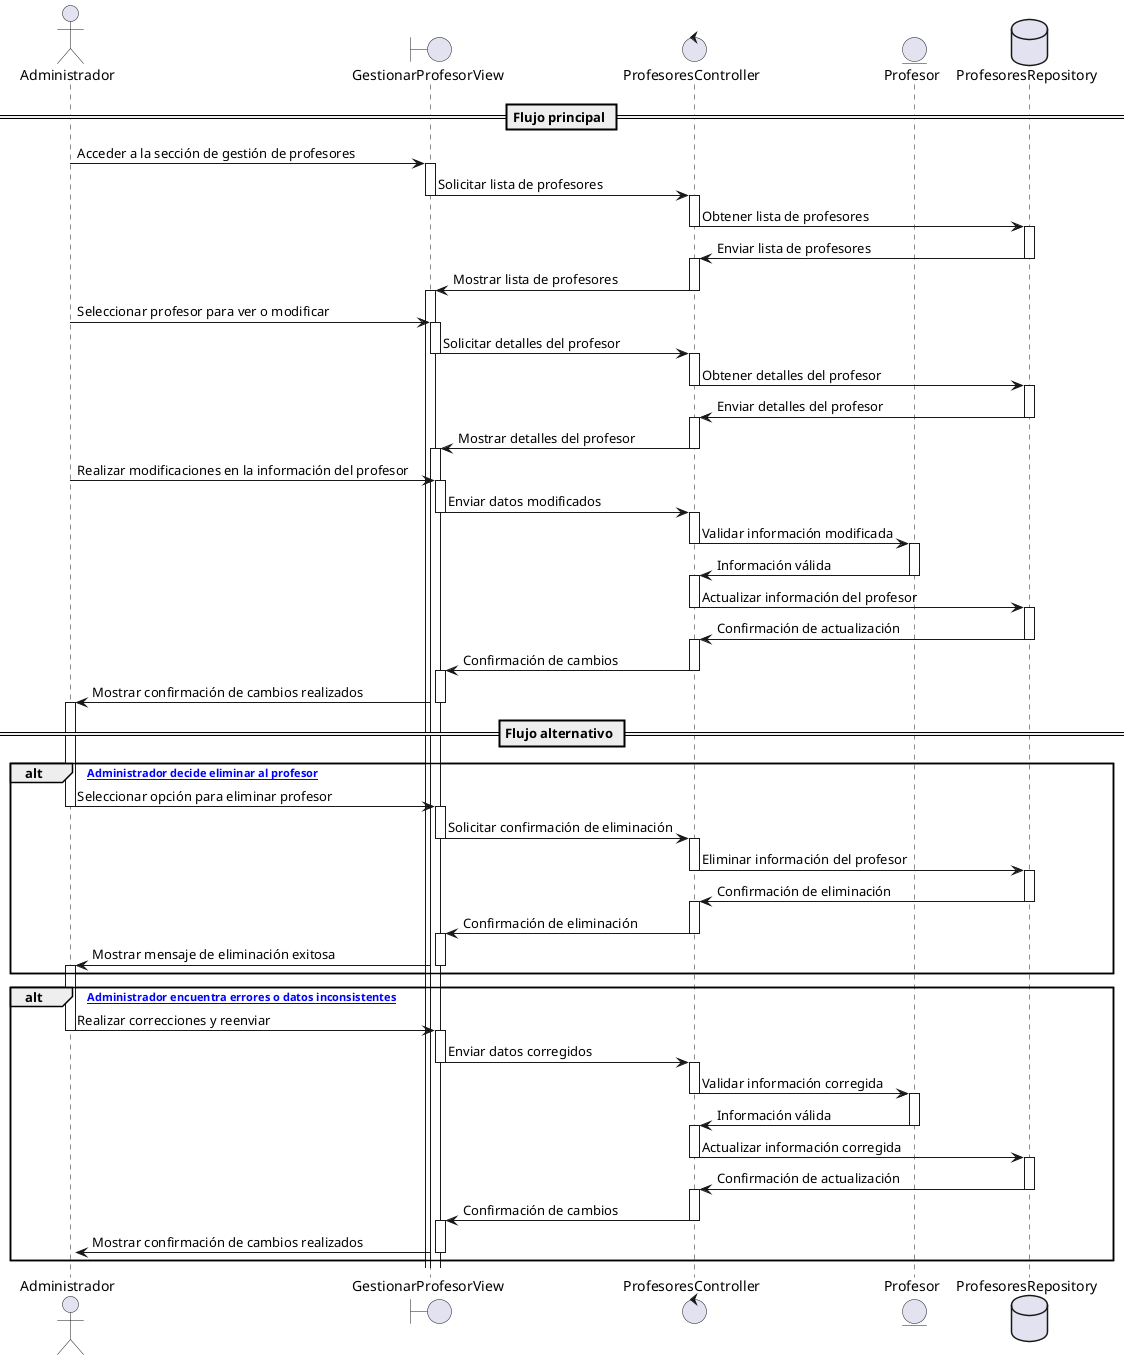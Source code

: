 @startuml
actor Administrador
boundary "GestionarProfesorView" as View
control "ProfesoresController" as Controller
entity "Profesor" as Model
database "ProfesoresRepository" as Repository

== Flujo principal ==
Administrador -> View --++: Acceder a la sección de gestión de profesores
View -> Controller --++: Solicitar lista de profesores
Controller -> Repository --++: Obtener lista de profesores
Repository -> Controller --++: Enviar lista de profesores
Controller -> View --++: Mostrar lista de profesores
Administrador -> View --++: Seleccionar profesor para ver o modificar
View -> Controller --++: Solicitar detalles del profesor
Controller -> Repository --++: Obtener detalles del profesor
Repository -> Controller --++: Enviar detalles del profesor
Controller -> View --++: Mostrar detalles del profesor
Administrador -> View --++: Realizar modificaciones en la información del profesor
View -> Controller --++: Enviar datos modificados
Controller -> Model --++: Validar información modificada
Model -> Controller --++: Información válida
Controller -> Repository --++: Actualizar información del profesor
Repository -> Controller --++: Confirmación de actualización
Controller -> View --++: Confirmación de cambios
View -> Administrador --++: Mostrar confirmación de cambios realizados

== Flujo alternativo ==
alt [A Administrador decide eliminar al profesor]
    Administrador -> View --++: Seleccionar opción para eliminar profesor
    View -> Controller --++: Solicitar confirmación de eliminación
    Controller -> Repository --++: Eliminar información del profesor
    Repository -> Controller --++: Confirmación de eliminación
    Controller -> View --++: Confirmación de eliminación
    View -> Administrador --++: Mostrar mensaje de eliminación exitosa
end

alt [A Administrador encuentra errores o datos inconsistentes]
    Administrador -> View --++: Realizar correcciones y reenviar
    View -> Controller --++: Enviar datos corregidos
    Controller -> Model --++: Validar información corregida
    Model -> Controller --++: Información válida
    Controller -> Repository --++: Actualizar información corregida
    Repository -> Controller --++: Confirmación de actualización
    Controller -> View --++: Confirmación de cambios
    View -> Administrador --++: Mostrar confirmación de cambios realizados
end
@enduml
